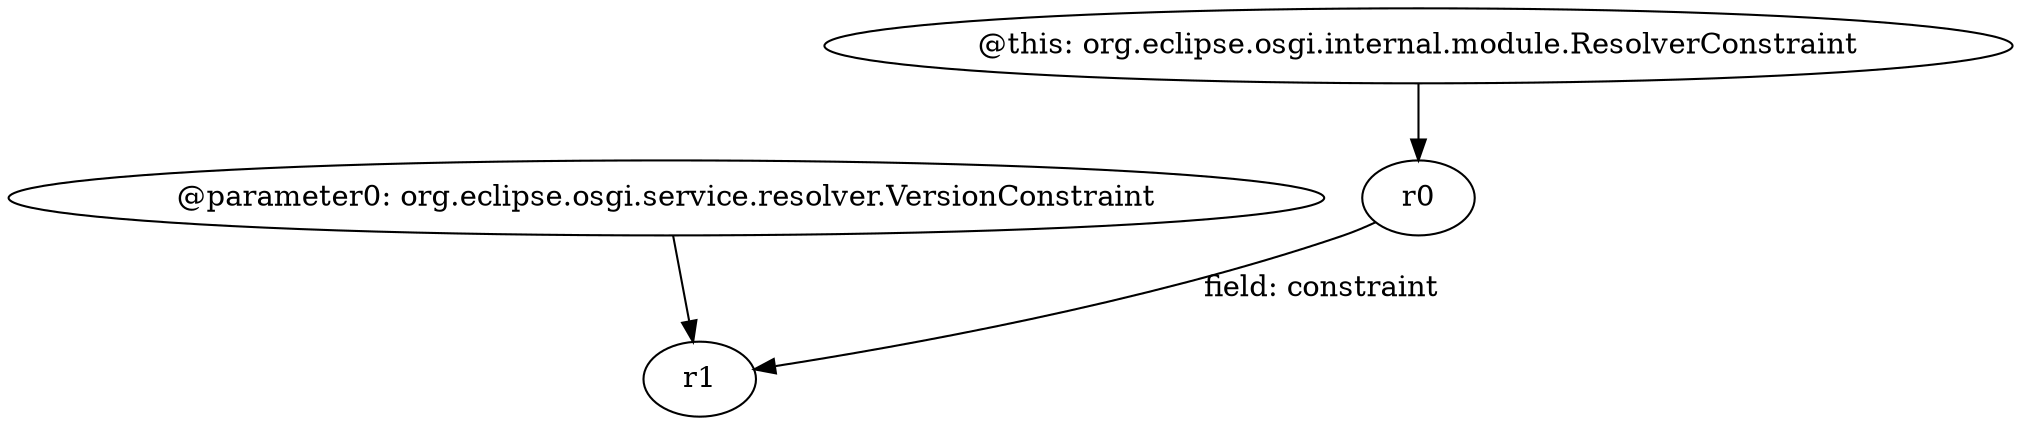 digraph g {
0[label="@parameter0: org.eclipse.osgi.service.resolver.VersionConstraint"]
1[label="r1"]
0->1[label=""]
2[label="@this: org.eclipse.osgi.internal.module.ResolverConstraint"]
3[label="r0"]
2->3[label=""]
3->1[label="field: constraint"]
}